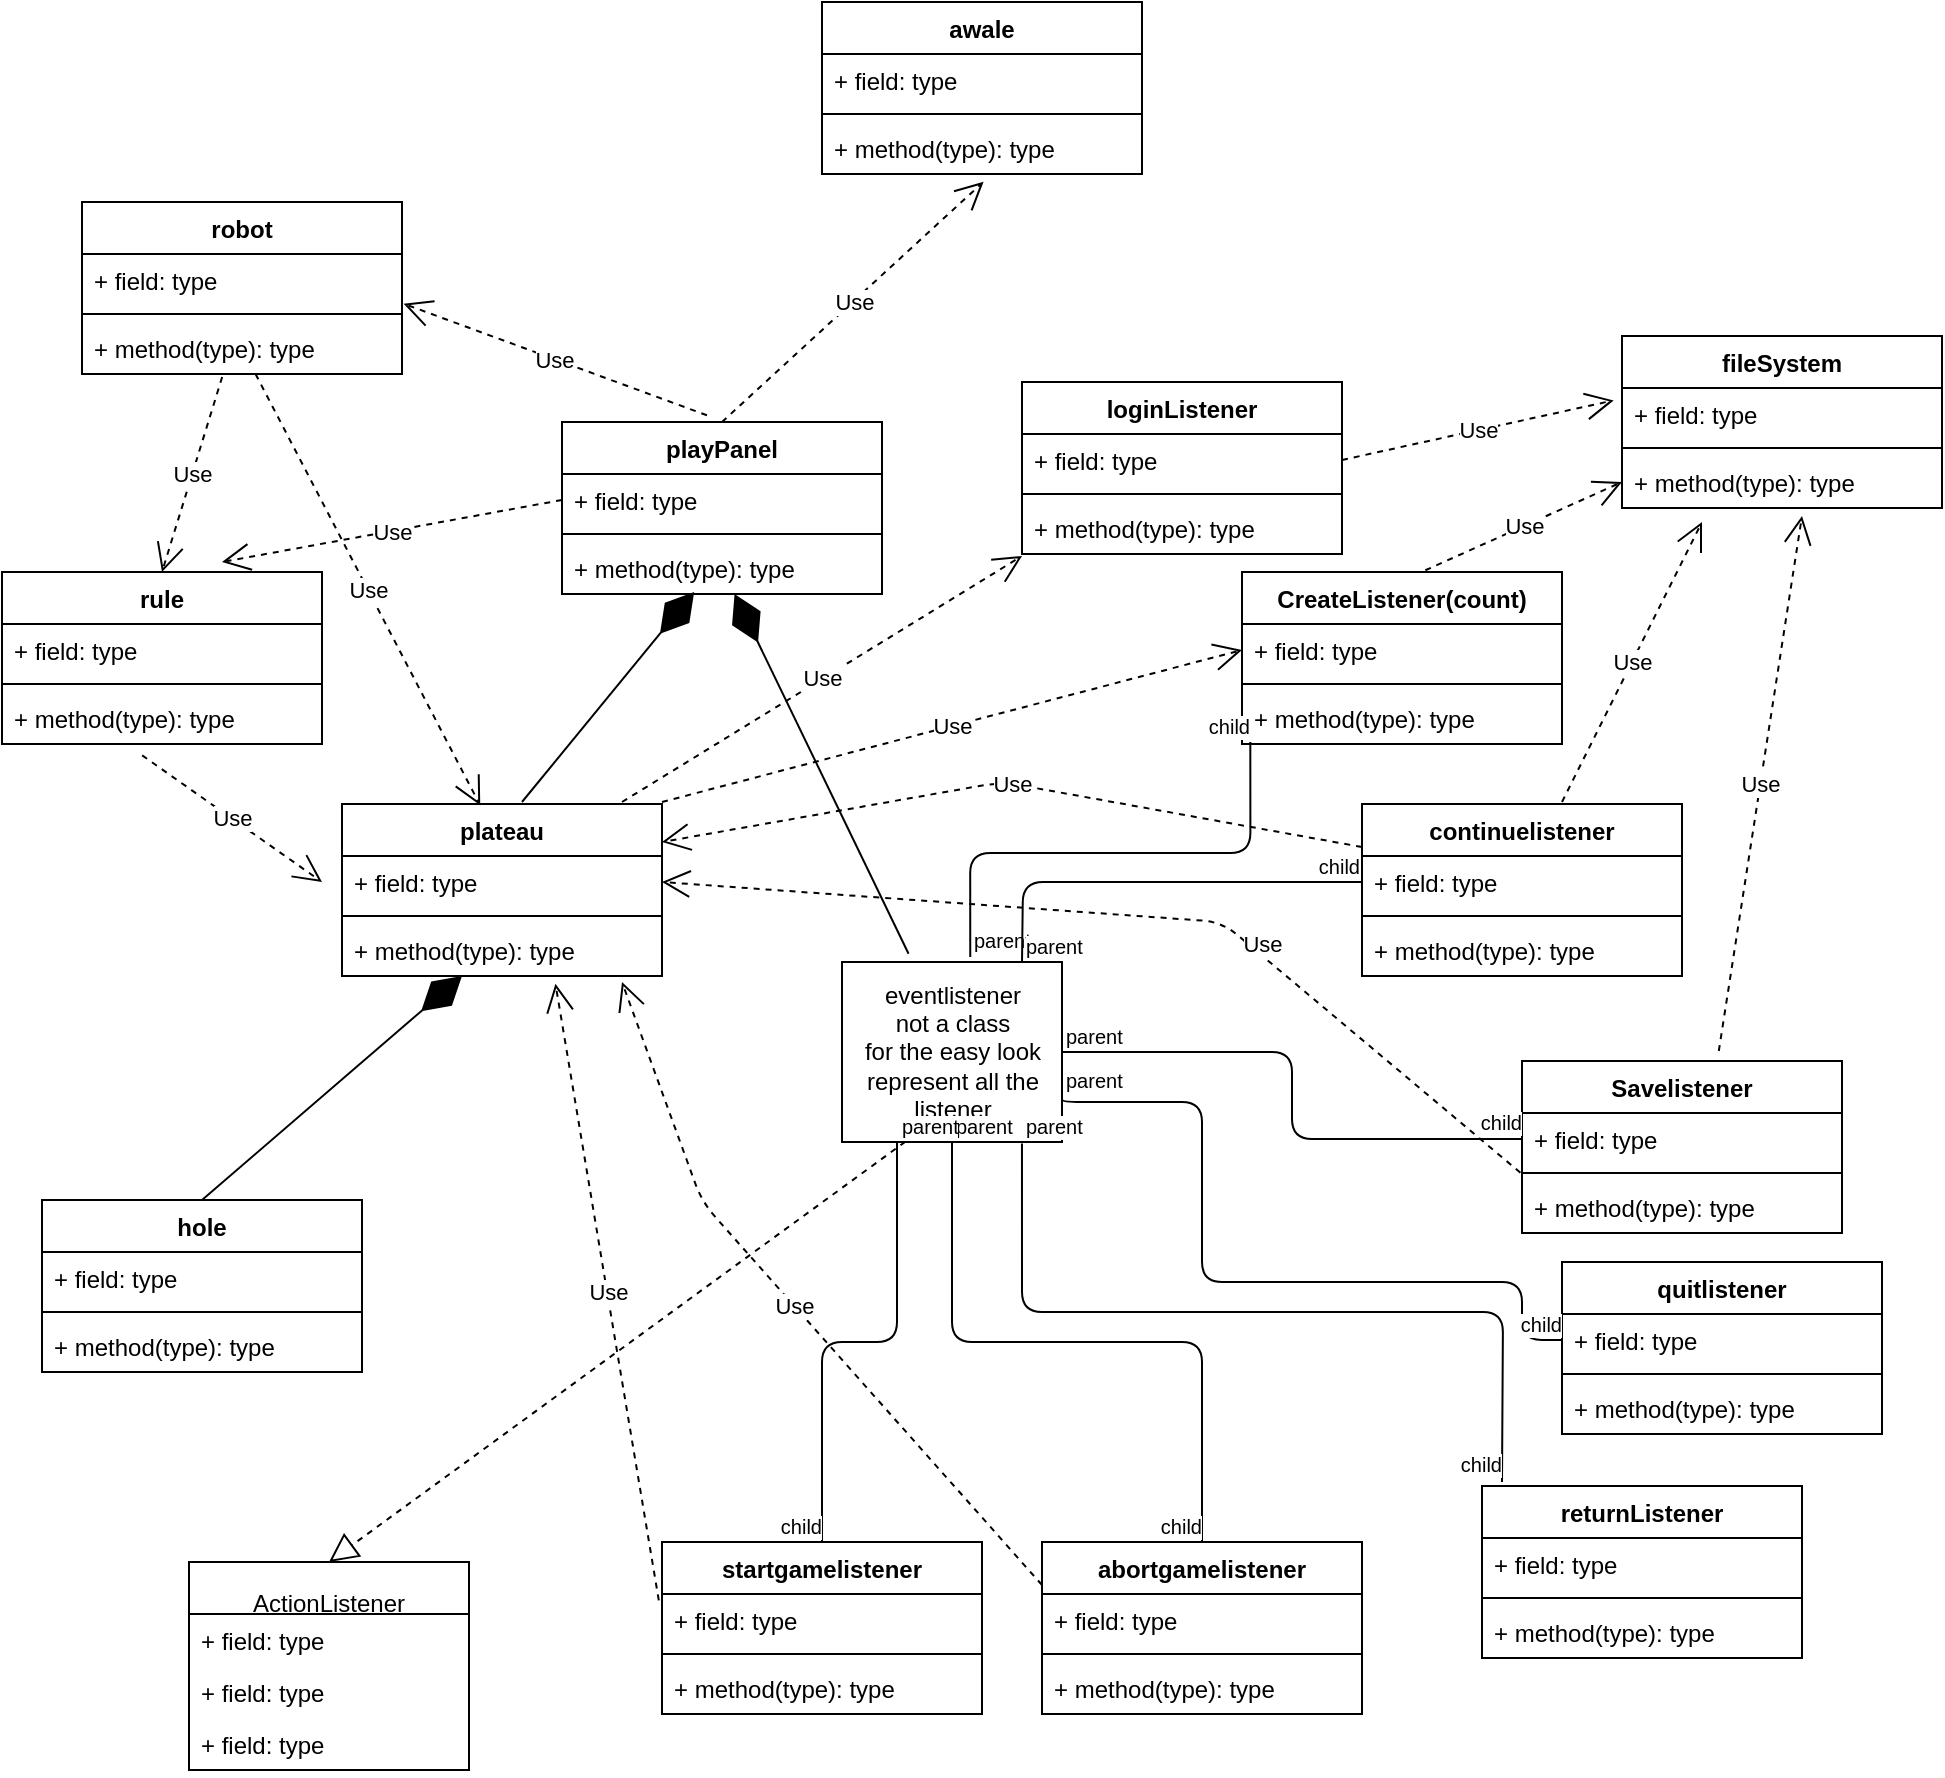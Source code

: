 <mxfile version="14.5.1" type="device"><diagram id="mzAF99wG4wSD571-kB8y" name="Page-1"><mxGraphModel dx="1350" dy="816" grid="1" gridSize="10" guides="1" tooltips="1" connect="1" arrows="1" fold="1" page="1" pageScale="1" pageWidth="827" pageHeight="1169" math="0" shadow="0"><root><mxCell id="0"/><mxCell id="1" parent="0"/><mxCell id="2" value="hole" style="swimlane;fontStyle=1;align=center;verticalAlign=top;childLayout=stackLayout;horizontal=1;startSize=26;horizontalStack=0;resizeParent=1;resizeParentMax=0;resizeLast=0;collapsible=1;marginBottom=0;" parent="1" vertex="1"><mxGeometry x="40" y="689" width="160" height="86" as="geometry"/></mxCell><mxCell id="3" value="+ field: type" style="text;strokeColor=none;fillColor=none;align=left;verticalAlign=top;spacingLeft=4;spacingRight=4;overflow=hidden;rotatable=0;points=[[0,0.5],[1,0.5]];portConstraint=eastwest;" parent="2" vertex="1"><mxGeometry y="26" width="160" height="26" as="geometry"/></mxCell><mxCell id="4" value="" style="line;strokeWidth=1;fillColor=none;align=left;verticalAlign=middle;spacingTop=-1;spacingLeft=3;spacingRight=3;rotatable=0;labelPosition=right;points=[];portConstraint=eastwest;" parent="2" vertex="1"><mxGeometry y="52" width="160" height="8" as="geometry"/></mxCell><mxCell id="5" value="+ method(type): type" style="text;strokeColor=none;fillColor=none;align=left;verticalAlign=top;spacingLeft=4;spacingRight=4;overflow=hidden;rotatable=0;points=[[0,0.5],[1,0.5]];portConstraint=eastwest;" parent="2" vertex="1"><mxGeometry y="60" width="160" height="26" as="geometry"/></mxCell><mxCell id="6" value="playPanel" style="swimlane;fontStyle=1;align=center;verticalAlign=top;childLayout=stackLayout;horizontal=1;startSize=26;horizontalStack=0;resizeParent=1;resizeParentMax=0;resizeLast=0;collapsible=1;marginBottom=0;rotation=0;" parent="1" vertex="1"><mxGeometry x="300" y="300" width="160" height="86" as="geometry"/></mxCell><mxCell id="7" value="+ field: type" style="text;strokeColor=none;fillColor=none;align=left;verticalAlign=top;spacingLeft=4;spacingRight=4;overflow=hidden;rotatable=0;points=[[0,0.5],[1,0.5]];portConstraint=eastwest;rotation=0;" parent="6" vertex="1"><mxGeometry y="26" width="160" height="26" as="geometry"/></mxCell><mxCell id="8" value="" style="line;strokeWidth=1;fillColor=none;align=left;verticalAlign=middle;spacingTop=-1;spacingLeft=3;spacingRight=3;rotatable=0;labelPosition=right;points=[];portConstraint=eastwest;rotation=0;" parent="6" vertex="1"><mxGeometry y="52" width="160" height="8" as="geometry"/></mxCell><mxCell id="9" value="+ method(type): type" style="text;strokeColor=none;fillColor=none;align=left;verticalAlign=top;spacingLeft=4;spacingRight=4;overflow=hidden;rotatable=0;points=[[0,0.5],[1,0.5]];portConstraint=eastwest;rotation=0;" parent="6" vertex="1"><mxGeometry y="60" width="160" height="26" as="geometry"/></mxCell><mxCell id="11" value="plateau" style="swimlane;fontStyle=1;align=center;verticalAlign=top;childLayout=stackLayout;horizontal=1;startSize=26;horizontalStack=0;resizeParent=1;resizeParentMax=0;resizeLast=0;collapsible=1;marginBottom=0;" parent="1" vertex="1"><mxGeometry x="190" y="491" width="160" height="86" as="geometry"/></mxCell><mxCell id="12" value="+ field: type" style="text;strokeColor=none;fillColor=none;align=left;verticalAlign=top;spacingLeft=4;spacingRight=4;overflow=hidden;rotatable=0;points=[[0,0.5],[1,0.5]];portConstraint=eastwest;" parent="11" vertex="1"><mxGeometry y="26" width="160" height="26" as="geometry"/></mxCell><mxCell id="13" value="" style="line;strokeWidth=1;fillColor=none;align=left;verticalAlign=middle;spacingTop=-1;spacingLeft=3;spacingRight=3;rotatable=0;labelPosition=right;points=[];portConstraint=eastwest;" parent="11" vertex="1"><mxGeometry y="52" width="160" height="8" as="geometry"/></mxCell><mxCell id="14" value="+ method(type): type" style="text;strokeColor=none;fillColor=none;align=left;verticalAlign=top;spacingLeft=4;spacingRight=4;overflow=hidden;rotatable=0;points=[[0,0.5],[1,0.5]];portConstraint=eastwest;" parent="11" vertex="1"><mxGeometry y="60" width="160" height="26" as="geometry"/></mxCell><mxCell id="geBpdKym5cf962sPjmrT-149" value="" style="endArrow=diamondThin;endFill=1;endSize=24;html=1;exitX=0.5;exitY=0;exitDx=0;exitDy=0;" edge="1" parent="11" source="2"><mxGeometry width="160" relative="1" as="geometry"><mxPoint x="-100" y="86" as="sourcePoint"/><mxPoint x="60" y="86" as="targetPoint"/></mxGeometry></mxCell><mxCell id="15" value="robot" style="swimlane;fontStyle=1;align=center;verticalAlign=top;childLayout=stackLayout;horizontal=1;startSize=26;horizontalStack=0;resizeParent=1;resizeParentMax=0;resizeLast=0;collapsible=1;marginBottom=0;" parent="1" vertex="1"><mxGeometry x="60" y="190" width="160" height="86" as="geometry"/></mxCell><mxCell id="16" value="+ field: type" style="text;strokeColor=none;fillColor=none;align=left;verticalAlign=top;spacingLeft=4;spacingRight=4;overflow=hidden;rotatable=0;points=[[0,0.5],[1,0.5]];portConstraint=eastwest;" parent="15" vertex="1"><mxGeometry y="26" width="160" height="26" as="geometry"/></mxCell><mxCell id="17" value="" style="line;strokeWidth=1;fillColor=none;align=left;verticalAlign=middle;spacingTop=-1;spacingLeft=3;spacingRight=3;rotatable=0;labelPosition=right;points=[];portConstraint=eastwest;" parent="15" vertex="1"><mxGeometry y="52" width="160" height="8" as="geometry"/></mxCell><mxCell id="18" value="+ method(type): type" style="text;strokeColor=none;fillColor=none;align=left;verticalAlign=top;spacingLeft=4;spacingRight=4;overflow=hidden;rotatable=0;points=[[0,0.5],[1,0.5]];portConstraint=eastwest;" parent="15" vertex="1"><mxGeometry y="60" width="160" height="26" as="geometry"/></mxCell><mxCell id="19" value="fileSystem" style="swimlane;fontStyle=1;align=center;verticalAlign=top;childLayout=stackLayout;horizontal=1;startSize=26;horizontalStack=0;resizeParent=1;resizeParentMax=0;resizeLast=0;collapsible=1;marginBottom=0;" parent="1" vertex="1"><mxGeometry x="830" y="257" width="160" height="86" as="geometry"/></mxCell><mxCell id="20" value="+ field: type" style="text;strokeColor=none;fillColor=none;align=left;verticalAlign=top;spacingLeft=4;spacingRight=4;overflow=hidden;rotatable=0;points=[[0,0.5],[1,0.5]];portConstraint=eastwest;" parent="19" vertex="1"><mxGeometry y="26" width="160" height="26" as="geometry"/></mxCell><mxCell id="21" value="" style="line;strokeWidth=1;fillColor=none;align=left;verticalAlign=middle;spacingTop=-1;spacingLeft=3;spacingRight=3;rotatable=0;labelPosition=right;points=[];portConstraint=eastwest;" parent="19" vertex="1"><mxGeometry y="52" width="160" height="8" as="geometry"/></mxCell><mxCell id="22" value="+ method(type): type" style="text;strokeColor=none;fillColor=none;align=left;verticalAlign=top;spacingLeft=4;spacingRight=4;overflow=hidden;rotatable=0;points=[[0,0.5],[1,0.5]];portConstraint=eastwest;" parent="19" vertex="1"><mxGeometry y="60" width="160" height="26" as="geometry"/></mxCell><mxCell id="27" value="quitlistener" style="swimlane;fontStyle=1;align=center;verticalAlign=top;childLayout=stackLayout;horizontal=1;startSize=26;horizontalStack=0;resizeParent=1;resizeParentMax=0;resizeLast=0;collapsible=1;marginBottom=0;" parent="1" vertex="1"><mxGeometry x="800" y="720" width="160" height="86" as="geometry"/></mxCell><mxCell id="28" value="+ field: type" style="text;strokeColor=none;fillColor=none;align=left;verticalAlign=top;spacingLeft=4;spacingRight=4;overflow=hidden;rotatable=0;points=[[0,0.5],[1,0.5]];portConstraint=eastwest;" parent="27" vertex="1"><mxGeometry y="26" width="160" height="26" as="geometry"/></mxCell><mxCell id="29" value="" style="line;strokeWidth=1;fillColor=none;align=left;verticalAlign=middle;spacingTop=-1;spacingLeft=3;spacingRight=3;rotatable=0;labelPosition=right;points=[];portConstraint=eastwest;" parent="27" vertex="1"><mxGeometry y="52" width="160" height="8" as="geometry"/></mxCell><mxCell id="30" value="+ method(type): type" style="text;strokeColor=none;fillColor=none;align=left;verticalAlign=top;spacingLeft=4;spacingRight=4;overflow=hidden;rotatable=0;points=[[0,0.5],[1,0.5]];portConstraint=eastwest;" parent="27" vertex="1"><mxGeometry y="60" width="160" height="26" as="geometry"/></mxCell><mxCell id="31" value="startgamelistener" style="swimlane;fontStyle=1;align=center;verticalAlign=top;childLayout=stackLayout;horizontal=1;startSize=26;horizontalStack=0;resizeParent=1;resizeParentMax=0;resizeLast=0;collapsible=1;marginBottom=0;" parent="1" vertex="1"><mxGeometry x="350" y="860" width="160" height="86" as="geometry"/></mxCell><mxCell id="32" value="+ field: type" style="text;strokeColor=none;fillColor=none;align=left;verticalAlign=top;spacingLeft=4;spacingRight=4;overflow=hidden;rotatable=0;points=[[0,0.5],[1,0.5]];portConstraint=eastwest;" parent="31" vertex="1"><mxGeometry y="26" width="160" height="26" as="geometry"/></mxCell><mxCell id="33" value="" style="line;strokeWidth=1;fillColor=none;align=left;verticalAlign=middle;spacingTop=-1;spacingLeft=3;spacingRight=3;rotatable=0;labelPosition=right;points=[];portConstraint=eastwest;" parent="31" vertex="1"><mxGeometry y="52" width="160" height="8" as="geometry"/></mxCell><mxCell id="34" value="+ method(type): type" style="text;strokeColor=none;fillColor=none;align=left;verticalAlign=top;spacingLeft=4;spacingRight=4;overflow=hidden;rotatable=0;points=[[0,0.5],[1,0.5]];portConstraint=eastwest;" parent="31" vertex="1"><mxGeometry y="60" width="160" height="26" as="geometry"/></mxCell><mxCell id="35" value="abortgamelistener" style="swimlane;fontStyle=1;align=center;verticalAlign=top;childLayout=stackLayout;horizontal=1;startSize=26;horizontalStack=0;resizeParent=1;resizeParentMax=0;resizeLast=0;collapsible=1;marginBottom=0;" parent="1" vertex="1"><mxGeometry x="540" y="860" width="160" height="86" as="geometry"/></mxCell><mxCell id="36" value="+ field: type" style="text;strokeColor=none;fillColor=none;align=left;verticalAlign=top;spacingLeft=4;spacingRight=4;overflow=hidden;rotatable=0;points=[[0,0.5],[1,0.5]];portConstraint=eastwest;" parent="35" vertex="1"><mxGeometry y="26" width="160" height="26" as="geometry"/></mxCell><mxCell id="37" value="" style="line;strokeWidth=1;fillColor=none;align=left;verticalAlign=middle;spacingTop=-1;spacingLeft=3;spacingRight=3;rotatable=0;labelPosition=right;points=[];portConstraint=eastwest;" parent="35" vertex="1"><mxGeometry y="52" width="160" height="8" as="geometry"/></mxCell><mxCell id="38" value="+ method(type): type" style="text;strokeColor=none;fillColor=none;align=left;verticalAlign=top;spacingLeft=4;spacingRight=4;overflow=hidden;rotatable=0;points=[[0,0.5],[1,0.5]];portConstraint=eastwest;" parent="35" vertex="1"><mxGeometry y="60" width="160" height="26" as="geometry"/></mxCell><mxCell id="39" value="rule" style="swimlane;fontStyle=1;align=center;verticalAlign=top;childLayout=stackLayout;horizontal=1;startSize=26;horizontalStack=0;resizeParent=1;resizeParentMax=0;resizeLast=0;collapsible=1;marginBottom=0;" parent="1" vertex="1"><mxGeometry x="20" y="375" width="160" height="86" as="geometry"/></mxCell><mxCell id="40" value="+ field: type" style="text;strokeColor=none;fillColor=none;align=left;verticalAlign=top;spacingLeft=4;spacingRight=4;overflow=hidden;rotatable=0;points=[[0,0.5],[1,0.5]];portConstraint=eastwest;" parent="39" vertex="1"><mxGeometry y="26" width="160" height="26" as="geometry"/></mxCell><mxCell id="41" value="" style="line;strokeWidth=1;fillColor=none;align=left;verticalAlign=middle;spacingTop=-1;spacingLeft=3;spacingRight=3;rotatable=0;labelPosition=right;points=[];portConstraint=eastwest;" parent="39" vertex="1"><mxGeometry y="52" width="160" height="8" as="geometry"/></mxCell><mxCell id="42" value="+ method(type): type" style="text;strokeColor=none;fillColor=none;align=left;verticalAlign=top;spacingLeft=4;spacingRight=4;overflow=hidden;rotatable=0;points=[[0,0.5],[1,0.5]];portConstraint=eastwest;" parent="39" vertex="1"><mxGeometry y="60" width="160" height="26" as="geometry"/></mxCell><mxCell id="61" value="" style="endArrow=block;dashed=1;endFill=0;endSize=12;html=1;exitX=0.448;exitY=1.148;exitDx=0;exitDy=0;exitPerimeter=0;entryX=0.5;entryY=0;entryDx=0;entryDy=0;" parent="1" target="66" edge="1"><mxGeometry width="160" relative="1" as="geometry"><mxPoint x="471.68" y="659.848" as="sourcePoint"/><mxPoint x="512" y="770" as="targetPoint"/></mxGeometry></mxCell><mxCell id="66" value="&#10;ActionListener" style="swimlane;fontStyle=0;childLayout=stackLayout;horizontal=1;startSize=26;fillColor=none;horizontalStack=0;resizeParent=1;resizeParentMax=0;resizeLast=0;collapsible=1;marginBottom=0;" parent="1" vertex="1"><mxGeometry x="113.5" y="870" width="140" height="104" as="geometry"/></mxCell><mxCell id="67" value="+ field: type" style="text;strokeColor=none;fillColor=none;align=left;verticalAlign=top;spacingLeft=4;spacingRight=4;overflow=hidden;rotatable=0;points=[[0,0.5],[1,0.5]];portConstraint=eastwest;" parent="66" vertex="1"><mxGeometry y="26" width="140" height="26" as="geometry"/></mxCell><mxCell id="68" value="+ field: type" style="text;strokeColor=none;fillColor=none;align=left;verticalAlign=top;spacingLeft=4;spacingRight=4;overflow=hidden;rotatable=0;points=[[0,0.5],[1,0.5]];portConstraint=eastwest;" parent="66" vertex="1"><mxGeometry y="52" width="140" height="26" as="geometry"/></mxCell><mxCell id="69" value="+ field: type" style="text;strokeColor=none;fillColor=none;align=left;verticalAlign=top;spacingLeft=4;spacingRight=4;overflow=hidden;rotatable=0;points=[[0,0.5],[1,0.5]];portConstraint=eastwest;" parent="66" vertex="1"><mxGeometry y="78" width="140" height="26" as="geometry"/></mxCell><mxCell id="74" value="Use" style="endArrow=open;endSize=12;dashed=1;html=1;exitX=0;exitY=0.5;exitDx=0;exitDy=0;" parent="1" source="7" edge="1"><mxGeometry width="160" relative="1" as="geometry"><mxPoint x="100" y="300" as="sourcePoint"/><mxPoint x="130" y="370" as="targetPoint"/></mxGeometry></mxCell><mxCell id="75" value="Use" style="endArrow=open;endSize=12;dashed=1;html=1;exitX=0.438;exitY=1.218;exitDx=0;exitDy=0;exitPerimeter=0;" parent="1" source="42" edge="1"><mxGeometry width="160" relative="1" as="geometry"><mxPoint x="40" y="520" as="sourcePoint"/><mxPoint x="180" y="530" as="targetPoint"/></mxGeometry></mxCell><mxCell id="77" value="Use" style="endArrow=open;endSize=12;dashed=1;html=1;entryX=0.5;entryY=0;entryDx=0;entryDy=0;exitX=0.438;exitY=1.058;exitDx=0;exitDy=0;exitPerimeter=0;" parent="1" source="18" target="39" edge="1"><mxGeometry width="160" relative="1" as="geometry"><mxPoint x="30" y="310" as="sourcePoint"/><mxPoint x="190" y="310" as="targetPoint"/></mxGeometry></mxCell><mxCell id="79" value="" style="endArrow=diamondThin;endFill=1;endSize=24;html=1;exitX=0.458;exitY=-0.048;exitDx=0;exitDy=0;exitPerimeter=0;" parent="1" target="9" edge="1"><mxGeometry width="160" relative="1" as="geometry"><mxPoint x="473.28" y="565.872" as="sourcePoint"/><mxPoint x="580" y="450" as="targetPoint"/></mxGeometry></mxCell><mxCell id="80" value="Use" style="endArrow=open;endSize=12;dashed=1;html=1;entryX=1.005;entryY=0.956;entryDx=0;entryDy=0;entryPerimeter=0;exitX=0.453;exitY=-0.039;exitDx=0;exitDy=0;exitPerimeter=0;" parent="1" source="6" target="16" edge="1"><mxGeometry width="160" relative="1" as="geometry"><mxPoint x="340" y="240" as="sourcePoint"/><mxPoint x="500" y="240" as="targetPoint"/></mxGeometry></mxCell><mxCell id="82" value="Use" style="endArrow=open;endSize=12;dashed=1;html=1;entryX=0.432;entryY=0.008;entryDx=0;entryDy=0;entryPerimeter=0;" parent="1" source="18" target="11" edge="1"><mxGeometry width="160" relative="1" as="geometry"><mxPoint x="130" y="300" as="sourcePoint"/><mxPoint x="290" y="300" as="targetPoint"/></mxGeometry></mxCell><mxCell id="83" value="Use" style="endArrow=open;endSize=12;dashed=1;html=1;exitX=-0.005;exitY=1.148;exitDx=0;exitDy=0;exitPerimeter=0;entryX=1;entryY=0.5;entryDx=0;entryDy=0;" parent="1" source="94" target="12" edge="1"><mxGeometry x="-0.274" y="-5" width="160" relative="1" as="geometry"><mxPoint x="450" y="420" as="sourcePoint"/><mxPoint x="320" y="490" as="targetPoint"/><Array as="points"><mxPoint x="630" y="550"/></Array><mxPoint as="offset"/></mxGeometry></mxCell><mxCell id="84" value="Use" style="endArrow=open;endSize=12;dashed=1;html=1;entryX=0.667;entryY=1.148;entryDx=0;entryDy=0;entryPerimeter=0;exitX=-0.01;exitY=0.122;exitDx=0;exitDy=0;exitPerimeter=0;" parent="1" source="32" target="14" edge="1"><mxGeometry width="160" relative="1" as="geometry"><mxPoint x="400" y="650" as="sourcePoint"/><mxPoint x="560" y="650" as="targetPoint"/></mxGeometry></mxCell><mxCell id="86" value="Use" style="endArrow=open;endSize=12;dashed=1;html=1;exitX=0;exitY=0.25;exitDx=0;exitDy=0;entryX=0.875;entryY=1.116;entryDx=0;entryDy=0;entryPerimeter=0;" parent="1" source="35" target="14" edge="1"><mxGeometry width="160" relative="1" as="geometry"><mxPoint x="660" y="410" as="sourcePoint"/><mxPoint x="650" y="430" as="targetPoint"/><Array as="points"><mxPoint x="370" y="690"/></Array></mxGeometry></mxCell><mxCell id="87" value="awale" style="swimlane;fontStyle=1;align=center;verticalAlign=top;childLayout=stackLayout;horizontal=1;startSize=26;horizontalStack=0;resizeParent=1;resizeParentMax=0;resizeLast=0;collapsible=1;marginBottom=0;" parent="1" vertex="1"><mxGeometry x="430" y="90" width="160" height="86" as="geometry"/></mxCell><mxCell id="88" value="+ field: type" style="text;strokeColor=none;fillColor=none;align=left;verticalAlign=top;spacingLeft=4;spacingRight=4;overflow=hidden;rotatable=0;points=[[0,0.5],[1,0.5]];portConstraint=eastwest;" parent="87" vertex="1"><mxGeometry y="26" width="160" height="26" as="geometry"/></mxCell><mxCell id="89" value="" style="line;strokeWidth=1;fillColor=none;align=left;verticalAlign=middle;spacingTop=-1;spacingLeft=3;spacingRight=3;rotatable=0;labelPosition=right;points=[];portConstraint=eastwest;" parent="87" vertex="1"><mxGeometry y="52" width="160" height="8" as="geometry"/></mxCell><mxCell id="90" value="+ method(type): type" style="text;strokeColor=none;fillColor=none;align=left;verticalAlign=top;spacingLeft=4;spacingRight=4;overflow=hidden;rotatable=0;points=[[0,0.5],[1,0.5]];portConstraint=eastwest;" parent="87" vertex="1"><mxGeometry y="60" width="160" height="26" as="geometry"/></mxCell><mxCell id="92" value="Use" style="endArrow=open;endSize=12;dashed=1;html=1;entryX=0.505;entryY=1.148;entryDx=0;entryDy=0;entryPerimeter=0;exitX=0.5;exitY=0;exitDx=0;exitDy=0;" parent="1" source="6" target="90" edge="1"><mxGeometry width="160" relative="1" as="geometry"><mxPoint x="440" y="290" as="sourcePoint"/><mxPoint x="600" y="290" as="targetPoint"/></mxGeometry></mxCell><mxCell id="93" value="Savelistener" style="swimlane;fontStyle=1;align=center;verticalAlign=top;childLayout=stackLayout;horizontal=1;startSize=26;horizontalStack=0;resizeParent=1;resizeParentMax=0;resizeLast=0;collapsible=1;marginBottom=0;" parent="1" vertex="1"><mxGeometry x="780" y="619.5" width="160" height="86" as="geometry"/></mxCell><mxCell id="94" value="+ field: type" style="text;strokeColor=none;fillColor=none;align=left;verticalAlign=top;spacingLeft=4;spacingRight=4;overflow=hidden;rotatable=0;points=[[0,0.5],[1,0.5]];portConstraint=eastwest;" parent="93" vertex="1"><mxGeometry y="26" width="160" height="26" as="geometry"/></mxCell><mxCell id="95" value="" style="line;strokeWidth=1;fillColor=none;align=left;verticalAlign=middle;spacingTop=-1;spacingLeft=3;spacingRight=3;rotatable=0;labelPosition=right;points=[];portConstraint=eastwest;" parent="93" vertex="1"><mxGeometry y="52" width="160" height="8" as="geometry"/></mxCell><mxCell id="96" value="+ method(type): type" style="text;strokeColor=none;fillColor=none;align=left;verticalAlign=top;spacingLeft=4;spacingRight=4;overflow=hidden;rotatable=0;points=[[0,0.5],[1,0.5]];portConstraint=eastwest;" parent="93" vertex="1"><mxGeometry y="60" width="160" height="26" as="geometry"/></mxCell><mxCell id="97" value="Use" style="endArrow=open;endSize=12;dashed=1;html=1;exitX=0.615;exitY=-0.058;exitDx=0;exitDy=0;exitPerimeter=0;" parent="1" source="93" edge="1"><mxGeometry width="160" relative="1" as="geometry"><mxPoint x="640" y="430" as="sourcePoint"/><mxPoint x="920" y="347" as="targetPoint"/></mxGeometry></mxCell><mxCell id="100" value="CreateListener(count)" style="swimlane;fontStyle=1;align=center;verticalAlign=top;childLayout=stackLayout;horizontal=1;startSize=26;horizontalStack=0;resizeParent=1;resizeParentMax=0;resizeLast=0;collapsible=1;marginBottom=0;" parent="1" vertex="1"><mxGeometry x="640" y="375" width="160" height="86" as="geometry"/></mxCell><mxCell id="101" value="+ field: type" style="text;strokeColor=none;fillColor=none;align=left;verticalAlign=top;spacingLeft=4;spacingRight=4;overflow=hidden;rotatable=0;points=[[0,0.5],[1,0.5]];portConstraint=eastwest;" parent="100" vertex="1"><mxGeometry y="26" width="160" height="26" as="geometry"/></mxCell><mxCell id="102" value="" style="line;strokeWidth=1;fillColor=none;align=left;verticalAlign=middle;spacingTop=-1;spacingLeft=3;spacingRight=3;rotatable=0;labelPosition=right;points=[];portConstraint=eastwest;" parent="100" vertex="1"><mxGeometry y="52" width="160" height="8" as="geometry"/></mxCell><mxCell id="103" value="+ method(type): type" style="text;strokeColor=none;fillColor=none;align=left;verticalAlign=top;spacingLeft=4;spacingRight=4;overflow=hidden;rotatable=0;points=[[0,0.5],[1,0.5]];portConstraint=eastwest;" parent="100" vertex="1"><mxGeometry y="60" width="160" height="26" as="geometry"/></mxCell><mxCell id="105" value="Use" style="endArrow=open;endSize=12;dashed=1;html=1;exitX=0.573;exitY=-0.01;exitDx=0;exitDy=0;exitPerimeter=0;entryX=0;entryY=0.5;entryDx=0;entryDy=0;" parent="1" source="100" target="22" edge="1"><mxGeometry width="160" relative="1" as="geometry"><mxPoint x="660" y="250" as="sourcePoint"/><mxPoint x="820" y="250" as="targetPoint"/></mxGeometry></mxCell><mxCell id="107" value="loginListener" style="swimlane;fontStyle=1;align=center;verticalAlign=top;childLayout=stackLayout;horizontal=1;startSize=26;horizontalStack=0;resizeParent=1;resizeParentMax=0;resizeLast=0;collapsible=1;marginBottom=0;" parent="1" vertex="1"><mxGeometry x="530" y="280" width="160" height="86" as="geometry"/></mxCell><mxCell id="108" value="+ field: type" style="text;strokeColor=none;fillColor=none;align=left;verticalAlign=top;spacingLeft=4;spacingRight=4;overflow=hidden;rotatable=0;points=[[0,0.5],[1,0.5]];portConstraint=eastwest;" parent="107" vertex="1"><mxGeometry y="26" width="160" height="26" as="geometry"/></mxCell><mxCell id="109" value="" style="line;strokeWidth=1;fillColor=none;align=left;verticalAlign=middle;spacingTop=-1;spacingLeft=3;spacingRight=3;rotatable=0;labelPosition=right;points=[];portConstraint=eastwest;" parent="107" vertex="1"><mxGeometry y="52" width="160" height="8" as="geometry"/></mxCell><mxCell id="110" value="+ method(type): type" style="text;strokeColor=none;fillColor=none;align=left;verticalAlign=top;spacingLeft=4;spacingRight=4;overflow=hidden;rotatable=0;points=[[0,0.5],[1,0.5]];portConstraint=eastwest;" parent="107" vertex="1"><mxGeometry y="60" width="160" height="26" as="geometry"/></mxCell><mxCell id="111" value="Use" style="endArrow=open;endSize=12;dashed=1;html=1;entryX=-0.026;entryY=0.238;entryDx=0;entryDy=0;exitX=1;exitY=0.5;exitDx=0;exitDy=0;entryPerimeter=0;" parent="1" source="108" target="20" edge="1"><mxGeometry width="160" relative="1" as="geometry"><mxPoint x="730" y="270" as="sourcePoint"/><mxPoint x="890" y="270" as="targetPoint"/></mxGeometry></mxCell><mxCell id="112" value="Use" style="endArrow=open;endSize=12;dashed=1;html=1;entryX=0;entryY=1.038;entryDx=0;entryDy=0;entryPerimeter=0;" parent="1" target="110" edge="1"><mxGeometry width="160" relative="1" as="geometry"><mxPoint x="330" y="490" as="sourcePoint"/><mxPoint x="490" y="490" as="targetPoint"/></mxGeometry></mxCell><mxCell id="113" value="eventlistener&lt;br&gt;not a class&lt;br&gt;for the easy look&lt;br&gt;represent all the &lt;br&gt;listener" style="html=1;" parent="1" vertex="1"><mxGeometry x="440" y="570" width="110" height="90" as="geometry"/></mxCell><mxCell id="118" value="continuelistener" style="swimlane;fontStyle=1;align=center;verticalAlign=top;childLayout=stackLayout;horizontal=1;startSize=26;horizontalStack=0;resizeParent=1;resizeParentMax=0;resizeLast=0;collapsible=1;marginBottom=0;" parent="1" vertex="1"><mxGeometry x="700" y="491" width="160" height="86" as="geometry"/></mxCell><mxCell id="119" value="+ field: type" style="text;strokeColor=none;fillColor=none;align=left;verticalAlign=top;spacingLeft=4;spacingRight=4;overflow=hidden;rotatable=0;points=[[0,0.5],[1,0.5]];portConstraint=eastwest;" parent="118" vertex="1"><mxGeometry y="26" width="160" height="26" as="geometry"/></mxCell><mxCell id="120" value="" style="line;strokeWidth=1;fillColor=none;align=left;verticalAlign=middle;spacingTop=-1;spacingLeft=3;spacingRight=3;rotatable=0;labelPosition=right;points=[];portConstraint=eastwest;" parent="118" vertex="1"><mxGeometry y="52" width="160" height="8" as="geometry"/></mxCell><mxCell id="121" value="+ method(type): type" style="text;strokeColor=none;fillColor=none;align=left;verticalAlign=top;spacingLeft=4;spacingRight=4;overflow=hidden;rotatable=0;points=[[0,0.5],[1,0.5]];portConstraint=eastwest;" parent="118" vertex="1"><mxGeometry y="60" width="160" height="26" as="geometry"/></mxCell><mxCell id="122" value="Use" style="endArrow=open;endSize=12;dashed=1;html=1;" parent="118" edge="1"><mxGeometry width="160" relative="1" as="geometry"><mxPoint x="100" y="-1" as="sourcePoint"/><mxPoint x="170" y="-141" as="targetPoint"/></mxGeometry></mxCell><mxCell id="123" value="" style="endArrow=none;html=1;edgeStyle=orthogonalEdgeStyle;entryX=0.026;entryY=0.962;entryDx=0;entryDy=0;entryPerimeter=0;exitX=0.583;exitY=-0.028;exitDx=0;exitDy=0;exitPerimeter=0;" parent="1" source="113" target="103" edge="1"><mxGeometry relative="1" as="geometry"><mxPoint x="500" y="550" as="sourcePoint"/><mxPoint x="660" y="550" as="targetPoint"/></mxGeometry></mxCell><mxCell id="124" value="parent" style="resizable=0;html=1;align=left;verticalAlign=bottom;labelBackgroundColor=#ffffff;fontSize=10;" parent="123" connectable="0" vertex="1"><mxGeometry x="-1" relative="1" as="geometry"/></mxCell><mxCell id="125" value="child" style="resizable=0;html=1;align=right;verticalAlign=bottom;labelBackgroundColor=#ffffff;fontSize=10;" parent="123" connectable="0" vertex="1"><mxGeometry x="1" relative="1" as="geometry"/></mxCell><mxCell id="126" value="" style="endArrow=none;html=1;edgeStyle=orthogonalEdgeStyle;entryX=0;entryY=0.5;entryDx=0;entryDy=0;" parent="1" target="119" edge="1"><mxGeometry relative="1" as="geometry"><mxPoint x="530" y="570" as="sourcePoint"/><mxPoint x="690" y="570" as="targetPoint"/></mxGeometry></mxCell><mxCell id="127" value="parent" style="resizable=0;html=1;align=left;verticalAlign=bottom;labelBackgroundColor=#ffffff;fontSize=10;" parent="126" connectable="0" vertex="1"><mxGeometry x="-1" relative="1" as="geometry"/></mxCell><mxCell id="128" value="child" style="resizable=0;html=1;align=right;verticalAlign=bottom;labelBackgroundColor=#ffffff;fontSize=10;" parent="126" connectable="0" vertex="1"><mxGeometry x="1" relative="1" as="geometry"/></mxCell><mxCell id="129" value="" style="endArrow=none;html=1;edgeStyle=orthogonalEdgeStyle;entryX=0;entryY=0.5;entryDx=0;entryDy=0;" parent="1" source="113" target="94" edge="1"><mxGeometry relative="1" as="geometry"><mxPoint x="550" y="615" as="sourcePoint"/><mxPoint x="710" y="615" as="targetPoint"/></mxGeometry></mxCell><mxCell id="130" value="parent" style="resizable=0;html=1;align=left;verticalAlign=bottom;labelBackgroundColor=#ffffff;fontSize=10;" parent="129" connectable="0" vertex="1"><mxGeometry x="-1" relative="1" as="geometry"/></mxCell><mxCell id="131" value="child" style="resizable=0;html=1;align=right;verticalAlign=bottom;labelBackgroundColor=#ffffff;fontSize=10;" parent="129" connectable="0" vertex="1"><mxGeometry x="1" relative="1" as="geometry"/></mxCell><mxCell id="132" value="Use" style="endArrow=open;endSize=12;dashed=1;html=1;entryX=1;entryY=-0.269;entryDx=0;entryDy=0;entryPerimeter=0;exitX=0;exitY=0.25;exitDx=0;exitDy=0;" parent="1" source="118" target="12" edge="1"><mxGeometry width="160" relative="1" as="geometry"><mxPoint x="550" y="490" as="sourcePoint"/><mxPoint x="710" y="490" as="targetPoint"/><Array as="points"><mxPoint x="520" y="480"/></Array></mxGeometry></mxCell><mxCell id="133" value="" style="endArrow=none;html=1;edgeStyle=orthogonalEdgeStyle;entryX=0;entryY=0.5;entryDx=0;entryDy=0;exitX=1;exitY=0.75;exitDx=0;exitDy=0;" parent="1" source="113" target="28" edge="1"><mxGeometry relative="1" as="geometry"><mxPoint x="560" y="660" as="sourcePoint"/><mxPoint x="730" y="720" as="targetPoint"/><Array as="points"><mxPoint x="550" y="640"/><mxPoint x="620" y="640"/><mxPoint x="620" y="730"/><mxPoint x="780" y="730"/></Array></mxGeometry></mxCell><mxCell id="134" value="parent" style="resizable=0;html=1;align=left;verticalAlign=bottom;labelBackgroundColor=#ffffff;fontSize=10;" parent="133" connectable="0" vertex="1"><mxGeometry x="-1" relative="1" as="geometry"/></mxCell><mxCell id="135" value="child" style="resizable=0;html=1;align=right;verticalAlign=bottom;labelBackgroundColor=#ffffff;fontSize=10;" parent="133" connectable="0" vertex="1"><mxGeometry x="1" relative="1" as="geometry"/></mxCell><mxCell id="136" value="" style="endArrow=none;html=1;edgeStyle=orthogonalEdgeStyle;entryX=0.5;entryY=0;entryDx=0;entryDy=0;exitX=0.5;exitY=1;exitDx=0;exitDy=0;" parent="1" source="113" target="35" edge="1"><mxGeometry relative="1" as="geometry"><mxPoint x="520" y="750" as="sourcePoint"/><mxPoint x="680" y="750" as="targetPoint"/></mxGeometry></mxCell><mxCell id="137" value="parent" style="resizable=0;html=1;align=left;verticalAlign=bottom;labelBackgroundColor=#ffffff;fontSize=10;" parent="136" connectable="0" vertex="1"><mxGeometry x="-1" relative="1" as="geometry"/></mxCell><mxCell id="138" value="child" style="resizable=0;html=1;align=right;verticalAlign=bottom;labelBackgroundColor=#ffffff;fontSize=10;" parent="136" connectable="0" vertex="1"><mxGeometry x="1" relative="1" as="geometry"/></mxCell><mxCell id="139" value="" style="endArrow=none;html=1;edgeStyle=orthogonalEdgeStyle;entryX=0.5;entryY=0;entryDx=0;entryDy=0;exitX=0.25;exitY=1;exitDx=0;exitDy=0;" parent="1" source="113" target="31" edge="1"><mxGeometry relative="1" as="geometry"><mxPoint x="450" y="800" as="sourcePoint"/><mxPoint x="610" y="800" as="targetPoint"/></mxGeometry></mxCell><mxCell id="140" value="parent" style="resizable=0;html=1;align=left;verticalAlign=bottom;labelBackgroundColor=#ffffff;fontSize=10;" parent="139" connectable="0" vertex="1"><mxGeometry x="-1" relative="1" as="geometry"/></mxCell><mxCell id="141" value="child" style="resizable=0;html=1;align=right;verticalAlign=bottom;labelBackgroundColor=#ffffff;fontSize=10;" parent="139" connectable="0" vertex="1"><mxGeometry x="1" relative="1" as="geometry"/></mxCell><mxCell id="142" value="Use" style="endArrow=open;endSize=12;dashed=1;html=1;entryX=0;entryY=0.5;entryDx=0;entryDy=0;" parent="1" target="101" edge="1"><mxGeometry width="160" relative="1" as="geometry"><mxPoint x="350" y="490" as="sourcePoint"/><mxPoint x="510" y="490" as="targetPoint"/></mxGeometry></mxCell><mxCell id="143" value="returnListener" style="swimlane;fontStyle=1;align=center;verticalAlign=top;childLayout=stackLayout;horizontal=1;startSize=26;horizontalStack=0;resizeParent=1;resizeParentMax=0;resizeLast=0;collapsible=1;marginBottom=0;" parent="1" vertex="1"><mxGeometry x="760" y="832" width="160" height="86" as="geometry"/></mxCell><mxCell id="144" value="+ field: type" style="text;strokeColor=none;fillColor=none;align=left;verticalAlign=top;spacingLeft=4;spacingRight=4;overflow=hidden;rotatable=0;points=[[0,0.5],[1,0.5]];portConstraint=eastwest;" parent="143" vertex="1"><mxGeometry y="26" width="160" height="26" as="geometry"/></mxCell><mxCell id="145" value="" style="line;strokeWidth=1;fillColor=none;align=left;verticalAlign=middle;spacingTop=-1;spacingLeft=3;spacingRight=3;rotatable=0;labelPosition=right;points=[];portConstraint=eastwest;" parent="143" vertex="1"><mxGeometry y="52" width="160" height="8" as="geometry"/></mxCell><mxCell id="146" value="+ method(type): type" style="text;strokeColor=none;fillColor=none;align=left;verticalAlign=top;spacingLeft=4;spacingRight=4;overflow=hidden;rotatable=0;points=[[0,0.5],[1,0.5]];portConstraint=eastwest;" parent="143" vertex="1"><mxGeometry y="60" width="160" height="26" as="geometry"/></mxCell><mxCell id="147" value="" style="endArrow=none;html=1;edgeStyle=orthogonalEdgeStyle;exitX=0.818;exitY=1.009;exitDx=0;exitDy=0;exitPerimeter=0;" parent="1" source="113" edge="1"><mxGeometry relative="1" as="geometry"><mxPoint x="530" y="710" as="sourcePoint"/><mxPoint x="770" y="830" as="targetPoint"/></mxGeometry></mxCell><mxCell id="148" value="parent" style="resizable=0;html=1;align=left;verticalAlign=bottom;labelBackgroundColor=#ffffff;fontSize=10;" parent="147" connectable="0" vertex="1"><mxGeometry x="-1" relative="1" as="geometry"/></mxCell><mxCell id="149" value="child" style="resizable=0;html=1;align=right;verticalAlign=bottom;labelBackgroundColor=#ffffff;fontSize=10;" parent="147" connectable="0" vertex="1"><mxGeometry x="1" relative="1" as="geometry"/></mxCell><mxCell id="7JPoKXftQlpbq4uBVj60-149" value="" style="endArrow=diamondThin;endFill=1;endSize=24;html=1;entryX=0.413;entryY=0.962;entryDx=0;entryDy=0;entryPerimeter=0;" parent="1" target="9" edge="1"><mxGeometry width="160" relative="1" as="geometry"><mxPoint x="280" y="490" as="sourcePoint"/><mxPoint x="420" y="470" as="targetPoint"/></mxGeometry></mxCell></root></mxGraphModel></diagram></mxfile>